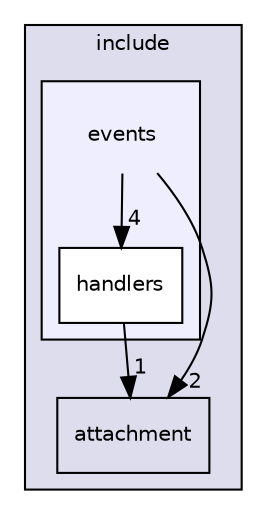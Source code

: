 digraph "events" {
  compound=true
  node [ fontsize="10", fontname="Helvetica"];
  edge [ labelfontsize="10", labelfontname="Helvetica"];
  subgraph clusterdir_2fa8417925308be52a9c60106667e5c1 {
    graph [ bgcolor="#ddddee", pencolor="black", label="include" fontname="Helvetica", fontsize="10", URL="dir_2fa8417925308be52a9c60106667e5c1.html"]
  dir_16d2d5aca2b307e57fabb256f7476155 [shape=box label="attachment" URL="dir_16d2d5aca2b307e57fabb256f7476155.html"];
  subgraph clusterdir_53ba202eb25c4bfeaf3dda0cd82c2cb7 {
    graph [ bgcolor="#eeeeff", pencolor="black", label="" URL="dir_53ba202eb25c4bfeaf3dda0cd82c2cb7.html"];
    dir_53ba202eb25c4bfeaf3dda0cd82c2cb7 [shape=plaintext label="events"];
  dir_f6f5147315c0ee097b547e4e286116fb [shape=box label="handlers" fillcolor="white" style="filled" URL="dir_f6f5147315c0ee097b547e4e286116fb.html"];
  }
  }
  dir_f6f5147315c0ee097b547e4e286116fb->dir_16d2d5aca2b307e57fabb256f7476155 [headlabel="1", labeldistance=1.5 headhref="dir_000010_000006.html"];
  dir_53ba202eb25c4bfeaf3dda0cd82c2cb7->dir_16d2d5aca2b307e57fabb256f7476155 [headlabel="2", labeldistance=1.5 headhref="dir_000009_000006.html"];
  dir_53ba202eb25c4bfeaf3dda0cd82c2cb7->dir_f6f5147315c0ee097b547e4e286116fb [headlabel="4", labeldistance=1.5 headhref="dir_000009_000010.html"];
}

